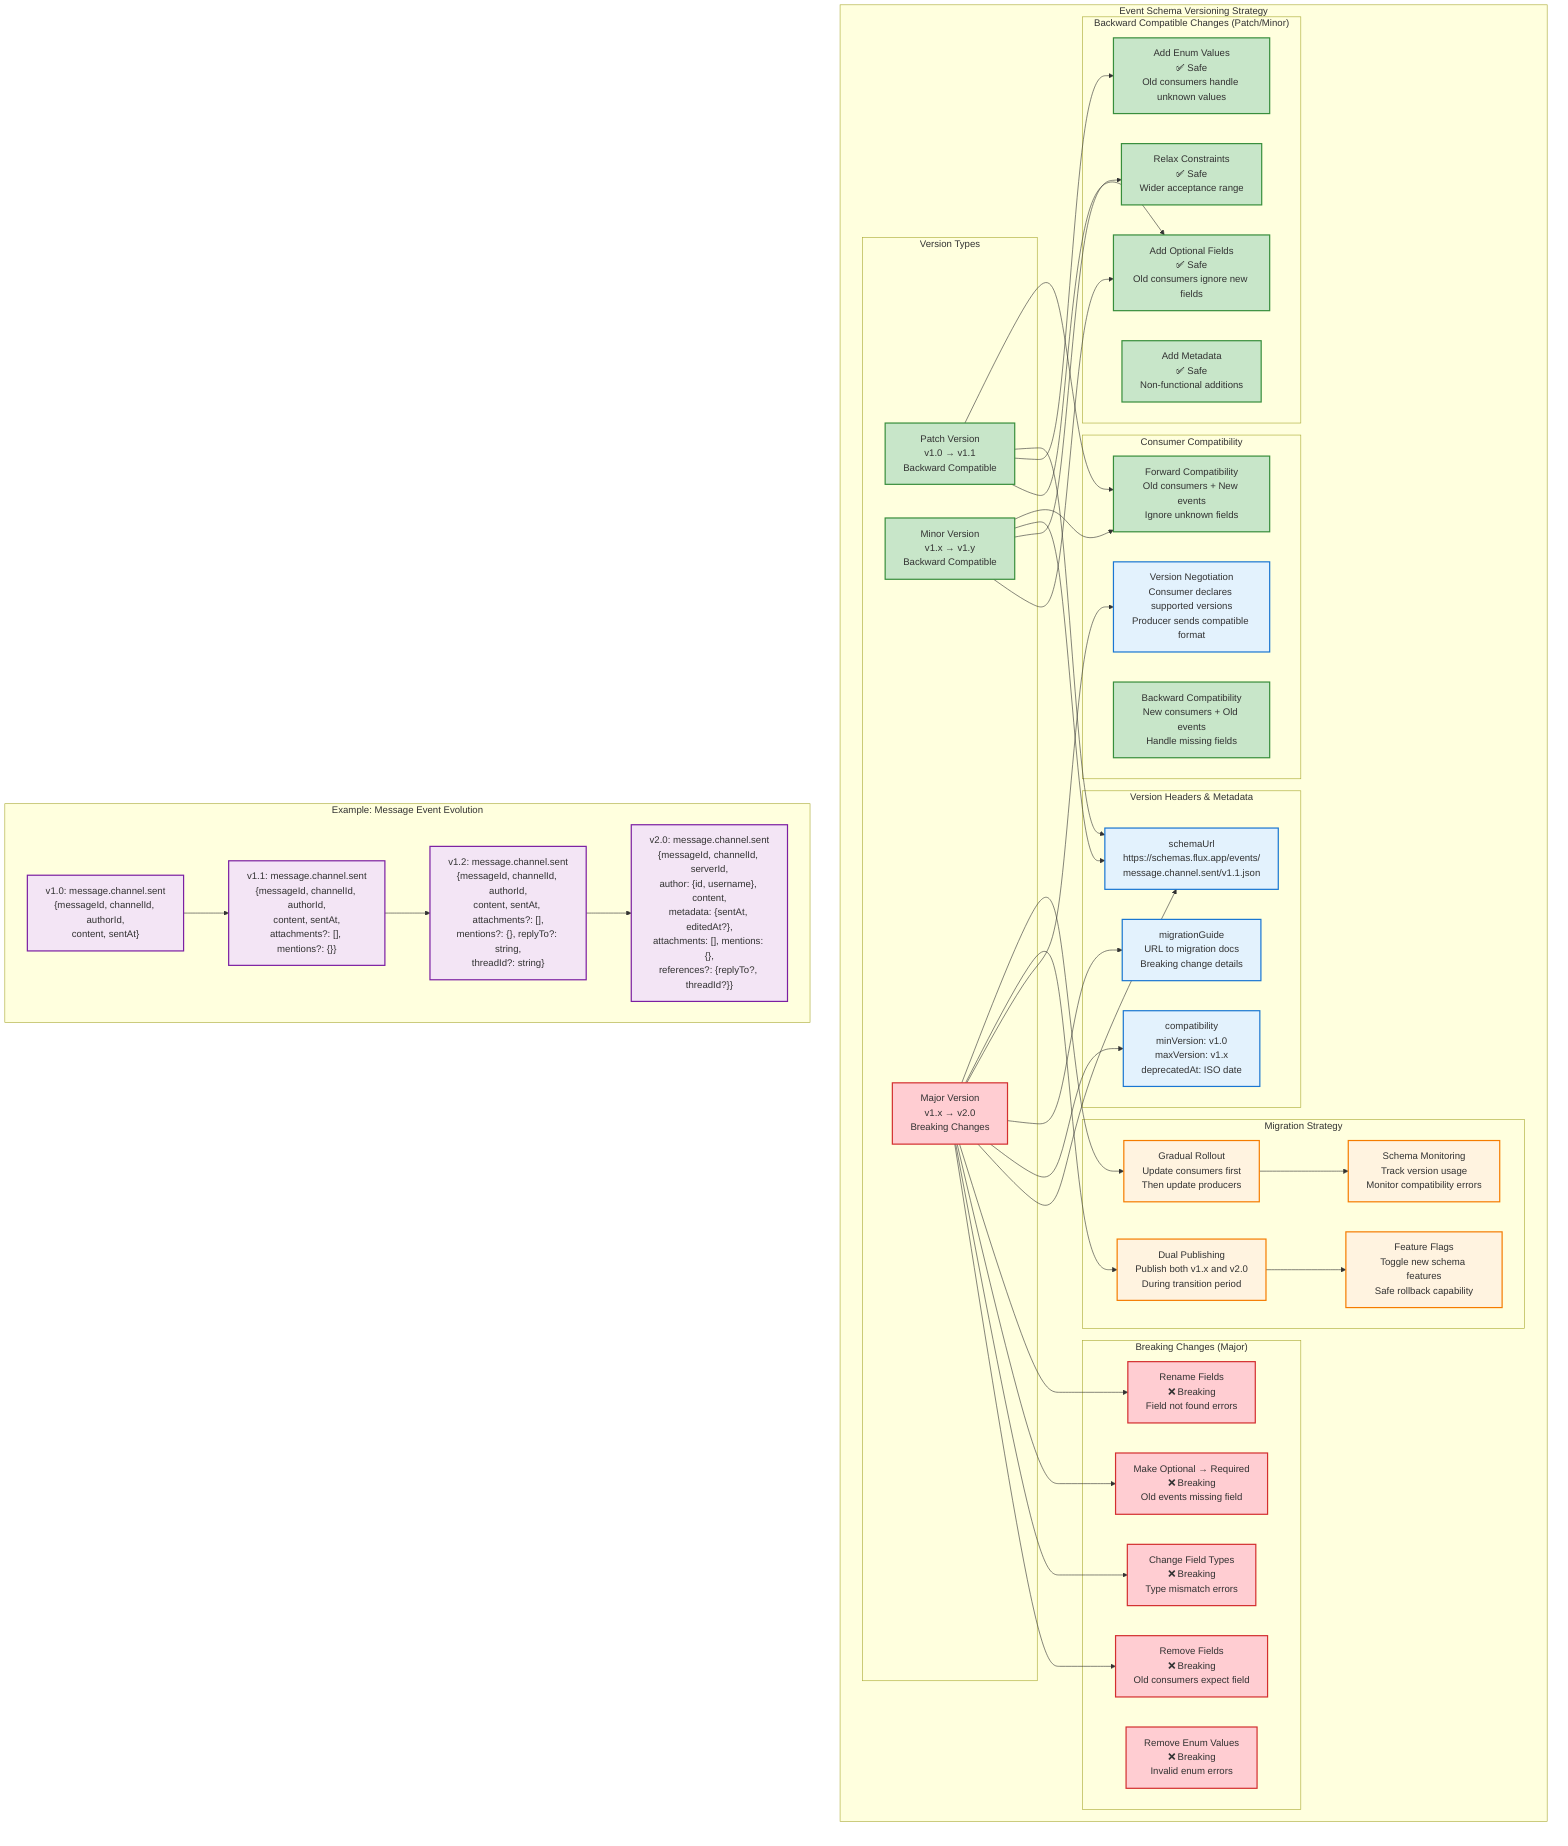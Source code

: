 graph TB
    subgraph "Event Schema Versioning Strategy"
        
        subgraph "Version Types"
            PATCH[Patch Version<br/>v1.0 → v1.1<br/>Backward Compatible]
            MINOR[Minor Version<br/>v1.x → v1.y<br/>Backward Compatible]
            MAJOR[Major Version<br/>v1.x → v2.0<br/>Breaking Changes]
        end
        
        subgraph "Backward Compatible Changes (Patch/Minor)"
            ADD_OPTIONAL[Add Optional Fields<br/>✅ Safe<br/>Old consumers ignore new fields]
            ADD_ENUM[Add Enum Values<br/>✅ Safe<br/>Old consumers handle unknown values]
            RELAX_VALIDATION[Relax Constraints<br/>✅ Safe<br/>Wider acceptance range]
            ADD_METADATA[Add Metadata<br/>✅ Safe<br/>Non-functional additions]
        end
        
        subgraph "Breaking Changes (Major)"
            REMOVE_FIELD[Remove Fields<br/>❌ Breaking<br/>Old consumers expect field]
            CHANGE_TYPE[Change Field Types<br/>❌ Breaking<br/>Type mismatch errors]
            MAKE_REQUIRED[Make Optional → Required<br/>❌ Breaking<br/>Old events missing field]
            RENAME_FIELD[Rename Fields<br/>❌ Breaking<br/>Field not found errors]
            CHANGE_ENUM[Remove Enum Values<br/>❌ Breaking<br/>Invalid enum errors]
        end
        
        subgraph "Version Headers & Metadata"
            SCHEMA_URL[schemaUrl<br/>https://schemas.flux.app/events/<br/>message.channel.sent/v1.1.json]
            COMPATIBILITY[compatibility<br/>minVersion: v1.0<br/>maxVersion: v1.x<br/>deprecatedAt: ISO date]
            MIGRATION[migrationGuide<br/>URL to migration docs<br/>Breaking change details]
        end
        
        subgraph "Consumer Compatibility"
            FORWARD_COMPAT[Forward Compatibility<br/>Old consumers + New events<br/>Ignore unknown fields]
            BACKWARD_COMPAT[Backward Compatibility<br/>New consumers + Old events<br/>Handle missing fields]
            VERSION_NEGOTIATION[Version Negotiation<br/>Consumer declares supported versions<br/>Producer sends compatible format]
        end
        
        subgraph "Migration Strategy"
            DUAL_PUBLISH[Dual Publishing<br/>Publish both v1.x and v2.0<br/>During transition period]
            GRADUAL_ROLLOUT[Gradual Rollout<br/>Update consumers first<br/>Then update producers]
            FEATURE_FLAGS[Feature Flags<br/>Toggle new schema features<br/>Safe rollback capability]
            MONITORING[Schema Monitoring<br/>Track version usage<br/>Monitor compatibility errors]
        end
    end
    
    subgraph "Example: Message Event Evolution"
        V1_0_MSG["v1.0: message.channel.sent<br/>{messageId, channelId, authorId,<br/>content, sentAt}"]
        
        V1_1_MSG["v1.1: message.channel.sent<br/>{messageId, channelId, authorId,<br/>content, sentAt,<br/>attachments?: [], mentions?: {}}"]
        
        V1_2_MSG["v1.2: message.channel.sent<br/>{messageId, channelId, authorId,<br/>content, sentAt, attachments?: [],<br/>mentions?: {}, replyTo?: string,<br/>threadId?: string}"]
        
        V2_0_MSG["v2.0: message.channel.sent<br/>{messageId, channelId, serverId,<br/>author: {id, username}, content,<br/>metadata: {sentAt, editedAt?},<br/>attachments: [], mentions: {},<br/>references?: {replyTo?, threadId?}}"]
    end
    
    %% Version type relationships
    PATCH --> ADD_OPTIONAL
    PATCH --> ADD_ENUM
    MINOR --> ADD_OPTIONAL
    MINOR --> RELAX_VALIDATION
    MAJOR --> REMOVE_FIELD
    MAJOR --> CHANGE_TYPE
    MAJOR --> MAKE_REQUIRED
    MAJOR --> RENAME_FIELD
    
    %% Version headers
    PATCH --> SCHEMA_URL
    MINOR --> SCHEMA_URL
    MAJOR --> SCHEMA_URL
    MAJOR --> COMPATIBILITY
    MAJOR --> MIGRATION
    
    %% Compatibility strategies
    PATCH --> FORWARD_COMPAT
    MINOR --> FORWARD_COMPAT
    MAJOR --> VERSION_NEGOTIATION
    
    %% Migration strategies
    MAJOR --> DUAL_PUBLISH
    MAJOR --> GRADUAL_ROLLOUT
    DUAL_PUBLISH --> FEATURE_FLAGS
    GRADUAL_ROLLOUT --> MONITORING
    
    %% Example evolution
    V1_0_MSG --> V1_1_MSG
    V1_1_MSG --> V1_2_MSG
    V1_2_MSG --> V2_0_MSG
    
    %% Styling
    classDef safeClass fill:#c8e6c9,stroke:#388e3c,stroke-width:2px
    classDef breakingClass fill:#ffcdd2,stroke:#d32f2f,stroke-width:2px
    classDef versionClass fill:#e3f2fd,stroke:#1976d2,stroke-width:2px
    classDef strategyClass fill:#fff3e0,stroke:#f57c00,stroke-width:2px
    classDef exampleClass fill:#f3e5f5,stroke:#7b1fa2,stroke-width:2px
    
    class PATCH,MINOR,ADD_OPTIONAL,ADD_ENUM,RELAX_VALIDATION,ADD_METADATA,FORWARD_COMPAT,BACKWARD_COMPAT safeClass
    class MAJOR,REMOVE_FIELD,CHANGE_TYPE,MAKE_REQUIRED,RENAME_FIELD,CHANGE_ENUM breakingClass
    class SCHEMA_URL,COMPATIBILITY,MIGRATION,VERSION_NEGOTIATION versionClass
    class DUAL_PUBLISH,GRADUAL_ROLLOUT,FEATURE_FLAGS,MONITORING strategyClass
    class V1_0_MSG,V1_1_MSG,V1_2_MSG,V2_0_MSG exampleClass